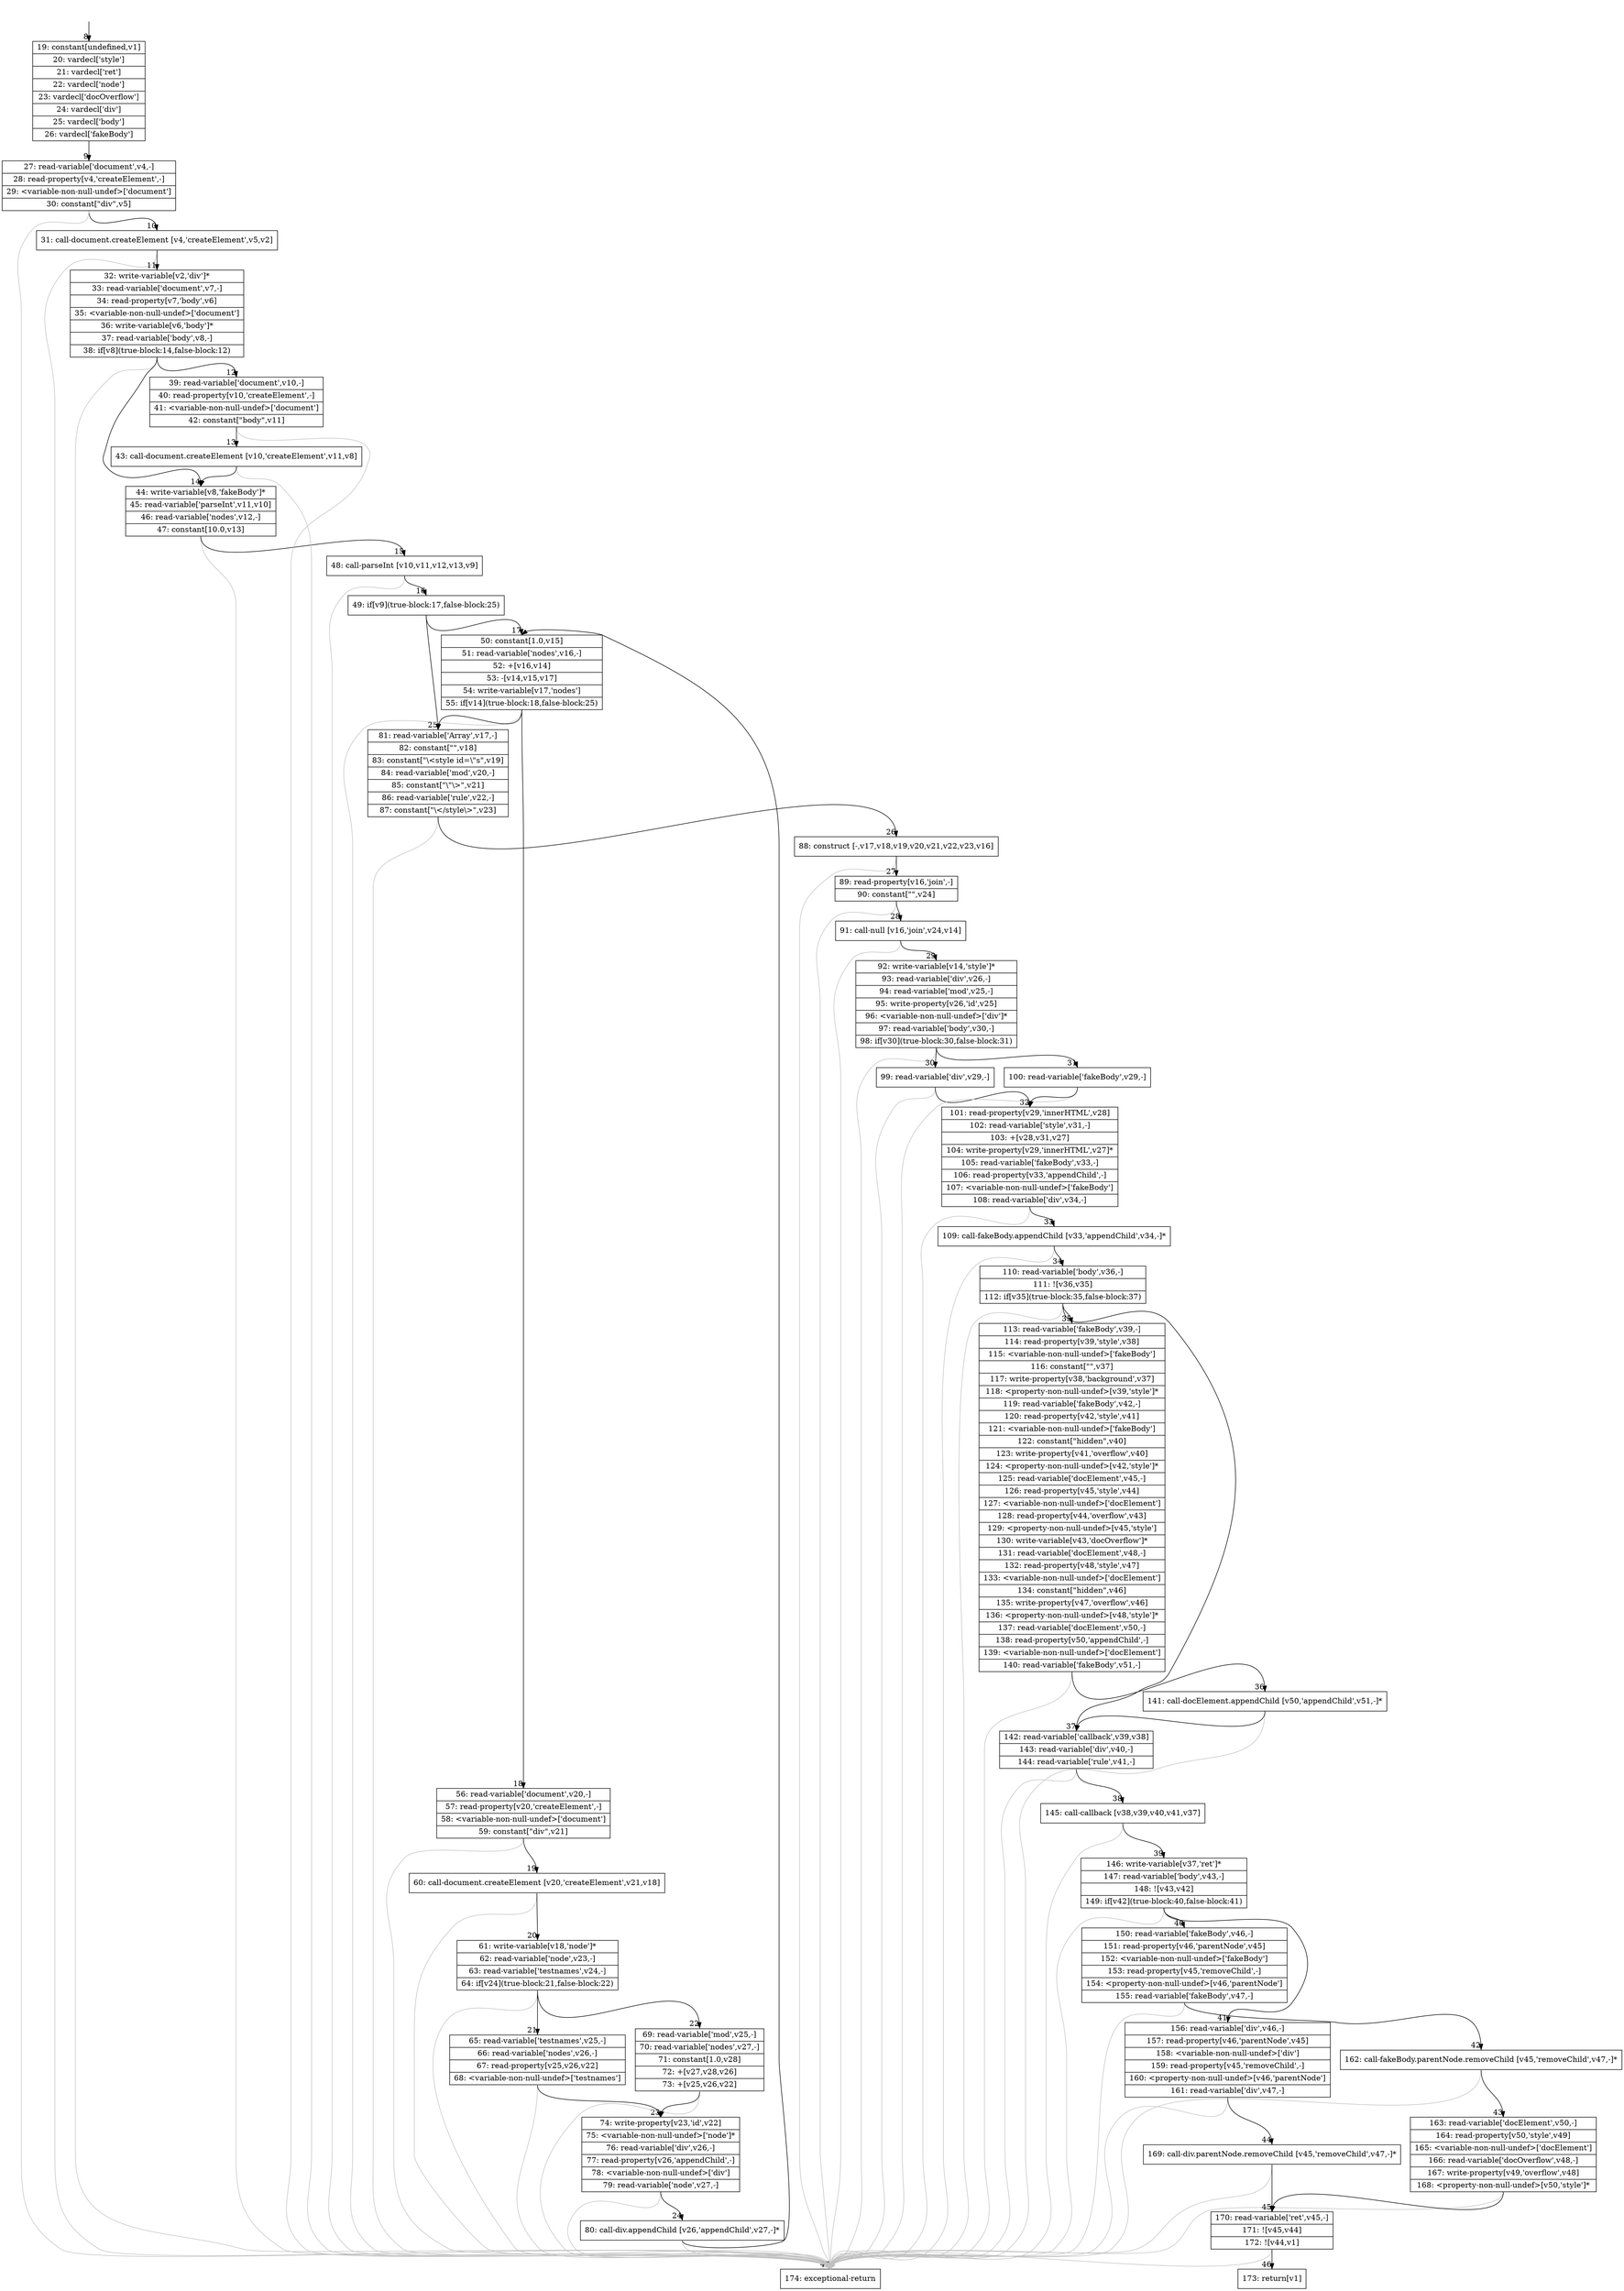 digraph {
rankdir="TD"
BB_entry2[shape=none,label=""];
BB_entry2 -> BB8 [tailport=s, headport=n, headlabel="    8"]
BB8 [shape=record label="{19: constant[undefined,v1]|20: vardecl['style']|21: vardecl['ret']|22: vardecl['node']|23: vardecl['docOverflow']|24: vardecl['div']|25: vardecl['body']|26: vardecl['fakeBody']}" ] 
BB8 -> BB9 [tailport=s, headport=n, headlabel="      9"]
BB9 [shape=record label="{27: read-variable['document',v4,-]|28: read-property[v4,'createElement',-]|29: \<variable-non-null-undef\>['document']|30: constant[\"div\",v5]}" ] 
BB9 -> BB10 [tailport=s, headport=n, headlabel="      10"]
BB9 -> BB47 [tailport=s, headport=n, color=gray, headlabel="      47"]
BB10 [shape=record label="{31: call-document.createElement [v4,'createElement',v5,v2]}" ] 
BB10 -> BB11 [tailport=s, headport=n, headlabel="      11"]
BB10 -> BB47 [tailport=s, headport=n, color=gray]
BB11 [shape=record label="{32: write-variable[v2,'div']*|33: read-variable['document',v7,-]|34: read-property[v7,'body',v6]|35: \<variable-non-null-undef\>['document']|36: write-variable[v6,'body']*|37: read-variable['body',v8,-]|38: if[v8](true-block:14,false-block:12)}" ] 
BB11 -> BB14 [tailport=s, headport=n, headlabel="      14"]
BB11 -> BB12 [tailport=s, headport=n, headlabel="      12"]
BB11 -> BB47 [tailport=s, headport=n, color=gray]
BB12 [shape=record label="{39: read-variable['document',v10,-]|40: read-property[v10,'createElement',-]|41: \<variable-non-null-undef\>['document']|42: constant[\"body\",v11]}" ] 
BB12 -> BB13 [tailport=s, headport=n, headlabel="      13"]
BB12 -> BB47 [tailport=s, headport=n, color=gray]
BB13 [shape=record label="{43: call-document.createElement [v10,'createElement',v11,v8]}" ] 
BB13 -> BB14 [tailport=s, headport=n]
BB13 -> BB47 [tailport=s, headport=n, color=gray]
BB14 [shape=record label="{44: write-variable[v8,'fakeBody']*|45: read-variable['parseInt',v11,v10]|46: read-variable['nodes',v12,-]|47: constant[10.0,v13]}" ] 
BB14 -> BB15 [tailport=s, headport=n, headlabel="      15"]
BB14 -> BB47 [tailport=s, headport=n, color=gray]
BB15 [shape=record label="{48: call-parseInt [v10,v11,v12,v13,v9]}" ] 
BB15 -> BB16 [tailport=s, headport=n, headlabel="      16"]
BB15 -> BB47 [tailport=s, headport=n, color=gray]
BB16 [shape=record label="{49: if[v9](true-block:17,false-block:25)}" ] 
BB16 -> BB17 [tailport=s, headport=n, headlabel="      17"]
BB16 -> BB25 [tailport=s, headport=n, headlabel="      25"]
BB17 [shape=record label="{50: constant[1.0,v15]|51: read-variable['nodes',v16,-]|52: +[v16,v14]|53: -[v14,v15,v17]|54: write-variable[v17,'nodes']|55: if[v14](true-block:18,false-block:25)}" ] 
BB17 -> BB18 [tailport=s, headport=n, headlabel="      18"]
BB17 -> BB25 [tailport=s, headport=n]
BB17 -> BB47 [tailport=s, headport=n, color=gray]
BB18 [shape=record label="{56: read-variable['document',v20,-]|57: read-property[v20,'createElement',-]|58: \<variable-non-null-undef\>['document']|59: constant[\"div\",v21]}" ] 
BB18 -> BB19 [tailport=s, headport=n, headlabel="      19"]
BB18 -> BB47 [tailport=s, headport=n, color=gray]
BB19 [shape=record label="{60: call-document.createElement [v20,'createElement',v21,v18]}" ] 
BB19 -> BB20 [tailport=s, headport=n, headlabel="      20"]
BB19 -> BB47 [tailport=s, headport=n, color=gray]
BB20 [shape=record label="{61: write-variable[v18,'node']*|62: read-variable['node',v23,-]|63: read-variable['testnames',v24,-]|64: if[v24](true-block:21,false-block:22)}" ] 
BB20 -> BB21 [tailport=s, headport=n, headlabel="      21"]
BB20 -> BB22 [tailport=s, headport=n, headlabel="      22"]
BB20 -> BB47 [tailport=s, headport=n, color=gray]
BB21 [shape=record label="{65: read-variable['testnames',v25,-]|66: read-variable['nodes',v26,-]|67: read-property[v25,v26,v22]|68: \<variable-non-null-undef\>['testnames']}" ] 
BB21 -> BB23 [tailport=s, headport=n, headlabel="      23"]
BB21 -> BB47 [tailport=s, headport=n, color=gray]
BB22 [shape=record label="{69: read-variable['mod',v25,-]|70: read-variable['nodes',v27,-]|71: constant[1.0,v28]|72: +[v27,v28,v26]|73: +[v25,v26,v22]}" ] 
BB22 -> BB23 [tailport=s, headport=n]
BB22 -> BB47 [tailport=s, headport=n, color=gray]
BB23 [shape=record label="{74: write-property[v23,'id',v22]|75: \<variable-non-null-undef\>['node']*|76: read-variable['div',v26,-]|77: read-property[v26,'appendChild',-]|78: \<variable-non-null-undef\>['div']|79: read-variable['node',v27,-]}" ] 
BB23 -> BB24 [tailport=s, headport=n, headlabel="      24"]
BB23 -> BB47 [tailport=s, headport=n, color=gray]
BB24 [shape=record label="{80: call-div.appendChild [v26,'appendChild',v27,-]*}" ] 
BB24 -> BB17 [tailport=s, headport=n]
BB24 -> BB47 [tailport=s, headport=n, color=gray]
BB25 [shape=record label="{81: read-variable['Array',v17,-]|82: constant[\"&#173;\",v18]|83: constant[\"\\\<style id=\\\"s\",v19]|84: read-variable['mod',v20,-]|85: constant[\"\\\"\\\>\",v21]|86: read-variable['rule',v22,-]|87: constant[\"\\\</style\\\>\",v23]}" ] 
BB25 -> BB26 [tailport=s, headport=n, headlabel="      26"]
BB25 -> BB47 [tailport=s, headport=n, color=gray]
BB26 [shape=record label="{88: construct [-,v17,v18,v19,v20,v21,v22,v23,v16]}" ] 
BB26 -> BB27 [tailport=s, headport=n, headlabel="      27"]
BB26 -> BB47 [tailport=s, headport=n, color=gray]
BB27 [shape=record label="{89: read-property[v16,'join',-]|90: constant[\"\",v24]}" ] 
BB27 -> BB28 [tailport=s, headport=n, headlabel="      28"]
BB27 -> BB47 [tailport=s, headport=n, color=gray]
BB28 [shape=record label="{91: call-null [v16,'join',v24,v14]}" ] 
BB28 -> BB29 [tailport=s, headport=n, headlabel="      29"]
BB28 -> BB47 [tailport=s, headport=n, color=gray]
BB29 [shape=record label="{92: write-variable[v14,'style']*|93: read-variable['div',v26,-]|94: read-variable['mod',v25,-]|95: write-property[v26,'id',v25]|96: \<variable-non-null-undef\>['div']*|97: read-variable['body',v30,-]|98: if[v30](true-block:30,false-block:31)}" ] 
BB29 -> BB30 [tailport=s, headport=n, headlabel="      30"]
BB29 -> BB31 [tailport=s, headport=n, headlabel="      31"]
BB29 -> BB47 [tailport=s, headport=n, color=gray]
BB30 [shape=record label="{99: read-variable['div',v29,-]}" ] 
BB30 -> BB32 [tailport=s, headport=n, headlabel="      32"]
BB30 -> BB47 [tailport=s, headport=n, color=gray]
BB31 [shape=record label="{100: read-variable['fakeBody',v29,-]}" ] 
BB31 -> BB32 [tailport=s, headport=n]
BB31 -> BB47 [tailport=s, headport=n, color=gray]
BB32 [shape=record label="{101: read-property[v29,'innerHTML',v28]|102: read-variable['style',v31,-]|103: +[v28,v31,v27]|104: write-property[v29,'innerHTML',v27]*|105: read-variable['fakeBody',v33,-]|106: read-property[v33,'appendChild',-]|107: \<variable-non-null-undef\>['fakeBody']|108: read-variable['div',v34,-]}" ] 
BB32 -> BB33 [tailport=s, headport=n, headlabel="      33"]
BB32 -> BB47 [tailport=s, headport=n, color=gray]
BB33 [shape=record label="{109: call-fakeBody.appendChild [v33,'appendChild',v34,-]*}" ] 
BB33 -> BB34 [tailport=s, headport=n, headlabel="      34"]
BB33 -> BB47 [tailport=s, headport=n, color=gray]
BB34 [shape=record label="{110: read-variable['body',v36,-]|111: ![v36,v35]|112: if[v35](true-block:35,false-block:37)}" ] 
BB34 -> BB35 [tailport=s, headport=n, headlabel="      35"]
BB34 -> BB37 [tailport=s, headport=n, headlabel="      37"]
BB34 -> BB47 [tailport=s, headport=n, color=gray]
BB35 [shape=record label="{113: read-variable['fakeBody',v39,-]|114: read-property[v39,'style',v38]|115: \<variable-non-null-undef\>['fakeBody']|116: constant[\"\",v37]|117: write-property[v38,'background',v37]|118: \<property-non-null-undef\>[v39,'style']*|119: read-variable['fakeBody',v42,-]|120: read-property[v42,'style',v41]|121: \<variable-non-null-undef\>['fakeBody']|122: constant[\"hidden\",v40]|123: write-property[v41,'overflow',v40]|124: \<property-non-null-undef\>[v42,'style']*|125: read-variable['docElement',v45,-]|126: read-property[v45,'style',v44]|127: \<variable-non-null-undef\>['docElement']|128: read-property[v44,'overflow',v43]|129: \<property-non-null-undef\>[v45,'style']|130: write-variable[v43,'docOverflow']*|131: read-variable['docElement',v48,-]|132: read-property[v48,'style',v47]|133: \<variable-non-null-undef\>['docElement']|134: constant[\"hidden\",v46]|135: write-property[v47,'overflow',v46]|136: \<property-non-null-undef\>[v48,'style']*|137: read-variable['docElement',v50,-]|138: read-property[v50,'appendChild',-]|139: \<variable-non-null-undef\>['docElement']|140: read-variable['fakeBody',v51,-]}" ] 
BB35 -> BB36 [tailport=s, headport=n, headlabel="      36"]
BB35 -> BB47 [tailport=s, headport=n, color=gray]
BB36 [shape=record label="{141: call-docElement.appendChild [v50,'appendChild',v51,-]*}" ] 
BB36 -> BB37 [tailport=s, headport=n]
BB36 -> BB47 [tailport=s, headport=n, color=gray]
BB37 [shape=record label="{142: read-variable['callback',v39,v38]|143: read-variable['div',v40,-]|144: read-variable['rule',v41,-]}" ] 
BB37 -> BB38 [tailport=s, headport=n, headlabel="      38"]
BB37 -> BB47 [tailport=s, headport=n, color=gray]
BB38 [shape=record label="{145: call-callback [v38,v39,v40,v41,v37]}" ] 
BB38 -> BB39 [tailport=s, headport=n, headlabel="      39"]
BB38 -> BB47 [tailport=s, headport=n, color=gray]
BB39 [shape=record label="{146: write-variable[v37,'ret']*|147: read-variable['body',v43,-]|148: ![v43,v42]|149: if[v42](true-block:40,false-block:41)}" ] 
BB39 -> BB40 [tailport=s, headport=n, headlabel="      40"]
BB39 -> BB41 [tailport=s, headport=n, headlabel="      41"]
BB39 -> BB47 [tailport=s, headport=n, color=gray]
BB40 [shape=record label="{150: read-variable['fakeBody',v46,-]|151: read-property[v46,'parentNode',v45]|152: \<variable-non-null-undef\>['fakeBody']|153: read-property[v45,'removeChild',-]|154: \<property-non-null-undef\>[v46,'parentNode']|155: read-variable['fakeBody',v47,-]}" ] 
BB40 -> BB42 [tailport=s, headport=n, headlabel="      42"]
BB40 -> BB47 [tailport=s, headport=n, color=gray]
BB41 [shape=record label="{156: read-variable['div',v46,-]|157: read-property[v46,'parentNode',v45]|158: \<variable-non-null-undef\>['div']|159: read-property[v45,'removeChild',-]|160: \<property-non-null-undef\>[v46,'parentNode']|161: read-variable['div',v47,-]}" ] 
BB41 -> BB44 [tailport=s, headport=n, headlabel="      44"]
BB41 -> BB47 [tailport=s, headport=n, color=gray]
BB42 [shape=record label="{162: call-fakeBody.parentNode.removeChild [v45,'removeChild',v47,-]*}" ] 
BB42 -> BB43 [tailport=s, headport=n, headlabel="      43"]
BB42 -> BB47 [tailport=s, headport=n, color=gray]
BB43 [shape=record label="{163: read-variable['docElement',v50,-]|164: read-property[v50,'style',v49]|165: \<variable-non-null-undef\>['docElement']|166: read-variable['docOverflow',v48,-]|167: write-property[v49,'overflow',v48]|168: \<property-non-null-undef\>[v50,'style']*}" ] 
BB43 -> BB45 [tailport=s, headport=n, headlabel="      45"]
BB43 -> BB47 [tailport=s, headport=n, color=gray]
BB44 [shape=record label="{169: call-div.parentNode.removeChild [v45,'removeChild',v47,-]*}" ] 
BB44 -> BB45 [tailport=s, headport=n]
BB44 -> BB47 [tailport=s, headport=n, color=gray]
BB45 [shape=record label="{170: read-variable['ret',v45,-]|171: ![v45,v44]|172: ![v44,v1]}" ] 
BB45 -> BB46 [tailport=s, headport=n, headlabel="      46"]
BB45 -> BB47 [tailport=s, headport=n, color=gray]
BB46 [shape=record label="{173: return[v1]}" ] 
BB47 [shape=record label="{174: exceptional-return}" ] 
//#$~ 86
}
